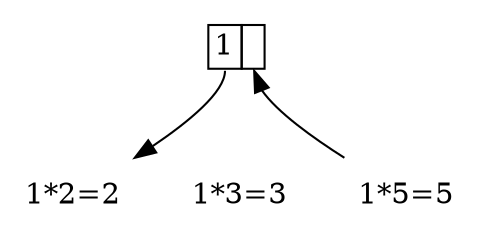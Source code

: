 digraph G{
	margin="0"
	node[shape=plaintext]
	n[shape=plaintext,
      label=<<table BORDER="0" CELLBORDER="1" CELLSPACING="0">
              <tr><td port="head">1</td><td port="tail"> </td></tr></table>>]
	x1[label="1*2=2", style=filled, color=white];
	x2[label="1*3=3", style=filled, color=white];
	x3[label="1*5=5", style=filled, color=white];
	n:head->x1;
	x1->x2->x3[style=invis];
	x3->n:tail;
	{rank = same; x1; x2; x3}
}
